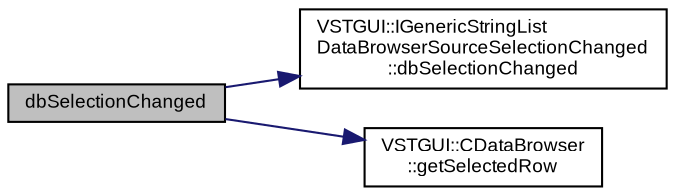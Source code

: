 digraph "dbSelectionChanged"
{
  bgcolor="transparent";
  edge [fontname="Arial",fontsize="9",labelfontname="Arial",labelfontsize="9"];
  node [fontname="Arial",fontsize="9",shape=record];
  rankdir="LR";
  Node1 [label="dbSelectionChanged",height=0.2,width=0.4,color="black", fillcolor="grey75", style="filled" fontcolor="black"];
  Node1 -> Node2 [color="midnightblue",fontsize="9",style="solid",fontname="Arial"];
  Node2 [label="VSTGUI::IGenericStringList\lDataBrowserSourceSelectionChanged\l::dbSelectionChanged",height=0.2,width=0.4,color="black",URL="$class_v_s_t_g_u_i_1_1_i_generic_string_list_data_browser_source_selection_changed.html#ade88435c1ad4f08450436d5df0e797ad"];
  Node1 -> Node3 [color="midnightblue",fontsize="9",style="solid",fontname="Arial"];
  Node3 [label="VSTGUI::CDataBrowser\l::getSelectedRow",height=0.2,width=0.4,color="black",URL="$class_v_s_t_g_u_i_1_1_c_data_browser.html#a572b20a67ba16eb19b98a2010b5fed9a",tooltip="get first selected row "];
}
